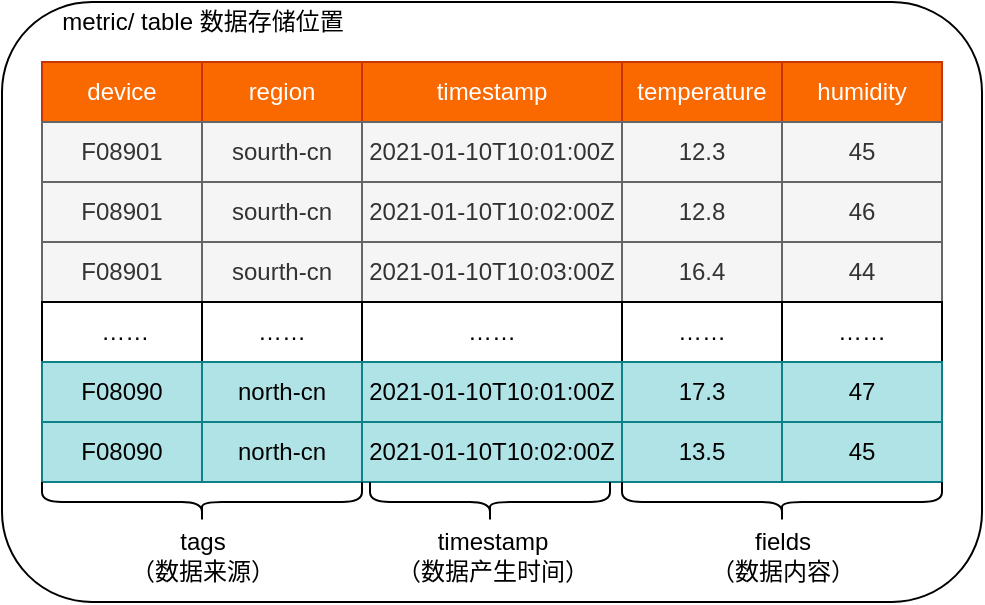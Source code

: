 <mxfile version="12.9.3" type="device"><diagram id="3Z1Ks0tgVp84PD10eaHu" name="Page-1"><mxGraphModel dx="1106" dy="1003" grid="1" gridSize="10" guides="1" tooltips="1" connect="1" arrows="1" fold="1" page="1" pageScale="1" pageWidth="827" pageHeight="1169" math="0" shadow="0"><root><mxCell id="0"/><mxCell id="1" parent="0"/><mxCell id="74_8m7R0hZAmYXQDTH51-48" value="" style="rounded=1;whiteSpace=wrap;html=1;" vertex="1" parent="1"><mxGeometry x="160" y="160" width="490" height="300" as="geometry"/></mxCell><mxCell id="74_8m7R0hZAmYXQDTH51-1" value="device" style="rounded=0;whiteSpace=wrap;html=1;fillColor=#fa6800;strokeColor=#C73500;fontColor=#ffffff;" vertex="1" parent="1"><mxGeometry x="180" y="190" width="80" height="30" as="geometry"/></mxCell><mxCell id="74_8m7R0hZAmYXQDTH51-2" value="region" style="rounded=0;whiteSpace=wrap;html=1;fillColor=#fa6800;strokeColor=#C73500;fontColor=#ffffff;" vertex="1" parent="1"><mxGeometry x="260" y="190" width="80" height="30" as="geometry"/></mxCell><mxCell id="74_8m7R0hZAmYXQDTH51-3" value="timestamp" style="rounded=0;whiteSpace=wrap;html=1;fillColor=#fa6800;strokeColor=#C73500;fontColor=#ffffff;" vertex="1" parent="1"><mxGeometry x="340" y="190" width="130" height="30" as="geometry"/></mxCell><mxCell id="74_8m7R0hZAmYXQDTH51-4" value="temperature" style="rounded=0;whiteSpace=wrap;html=1;fillColor=#fa6800;strokeColor=#C73500;fontColor=#ffffff;" vertex="1" parent="1"><mxGeometry x="470" y="190" width="80" height="30" as="geometry"/></mxCell><mxCell id="74_8m7R0hZAmYXQDTH51-5" value="humidity" style="rounded=0;whiteSpace=wrap;html=1;fillColor=#fa6800;strokeColor=#C73500;fontColor=#ffffff;" vertex="1" parent="1"><mxGeometry x="550" y="190" width="80" height="30" as="geometry"/></mxCell><mxCell id="74_8m7R0hZAmYXQDTH51-6" value="F08901" style="rounded=0;whiteSpace=wrap;html=1;fillColor=#f5f5f5;strokeColor=#666666;fontColor=#333333;" vertex="1" parent="1"><mxGeometry x="180" y="220" width="80" height="30" as="geometry"/></mxCell><mxCell id="74_8m7R0hZAmYXQDTH51-7" value="sourth-cn" style="rounded=0;whiteSpace=wrap;html=1;fillColor=#f5f5f5;strokeColor=#666666;fontColor=#333333;" vertex="1" parent="1"><mxGeometry x="260" y="220" width="80" height="30" as="geometry"/></mxCell><mxCell id="74_8m7R0hZAmYXQDTH51-8" value="2021-01-10T10:01:00Z" style="rounded=0;whiteSpace=wrap;html=1;fillColor=#f5f5f5;strokeColor=#666666;fontColor=#333333;" vertex="1" parent="1"><mxGeometry x="340" y="220" width="130" height="30" as="geometry"/></mxCell><mxCell id="74_8m7R0hZAmYXQDTH51-9" value="12.3" style="rounded=0;whiteSpace=wrap;html=1;fillColor=#f5f5f5;strokeColor=#666666;fontColor=#333333;" vertex="1" parent="1"><mxGeometry x="470" y="220" width="80" height="30" as="geometry"/></mxCell><mxCell id="74_8m7R0hZAmYXQDTH51-10" value="45" style="rounded=0;whiteSpace=wrap;html=1;fillColor=#f5f5f5;strokeColor=#666666;fontColor=#333333;" vertex="1" parent="1"><mxGeometry x="550" y="220" width="80" height="30" as="geometry"/></mxCell><mxCell id="74_8m7R0hZAmYXQDTH51-16" value="F08901" style="rounded=0;whiteSpace=wrap;html=1;fillColor=#f5f5f5;strokeColor=#666666;fontColor=#333333;" vertex="1" parent="1"><mxGeometry x="180" y="250" width="80" height="30" as="geometry"/></mxCell><mxCell id="74_8m7R0hZAmYXQDTH51-17" value="sourth-cn" style="rounded=0;whiteSpace=wrap;html=1;fillColor=#f5f5f5;strokeColor=#666666;fontColor=#333333;" vertex="1" parent="1"><mxGeometry x="260" y="250" width="80" height="30" as="geometry"/></mxCell><mxCell id="74_8m7R0hZAmYXQDTH51-18" value="2021-01-10T10:02:00Z" style="rounded=0;whiteSpace=wrap;html=1;fillColor=#f5f5f5;strokeColor=#666666;fontColor=#333333;" vertex="1" parent="1"><mxGeometry x="340" y="250" width="130" height="30" as="geometry"/></mxCell><mxCell id="74_8m7R0hZAmYXQDTH51-19" value="12.8" style="rounded=0;whiteSpace=wrap;html=1;fillColor=#f5f5f5;strokeColor=#666666;fontColor=#333333;" vertex="1" parent="1"><mxGeometry x="470" y="250" width="80" height="30" as="geometry"/></mxCell><mxCell id="74_8m7R0hZAmYXQDTH51-20" value="46" style="rounded=0;whiteSpace=wrap;html=1;fillColor=#f5f5f5;strokeColor=#666666;fontColor=#333333;" vertex="1" parent="1"><mxGeometry x="550" y="250" width="80" height="30" as="geometry"/></mxCell><mxCell id="74_8m7R0hZAmYXQDTH51-21" value="F08901" style="rounded=0;whiteSpace=wrap;html=1;fillColor=#f5f5f5;strokeColor=#666666;fontColor=#333333;" vertex="1" parent="1"><mxGeometry x="180" y="280" width="80" height="30" as="geometry"/></mxCell><mxCell id="74_8m7R0hZAmYXQDTH51-22" value="sourth-cn" style="rounded=0;whiteSpace=wrap;html=1;fillColor=#f5f5f5;strokeColor=#666666;fontColor=#333333;" vertex="1" parent="1"><mxGeometry x="260" y="280" width="80" height="30" as="geometry"/></mxCell><mxCell id="74_8m7R0hZAmYXQDTH51-23" value="2021-01-10T10:03:00Z" style="rounded=0;whiteSpace=wrap;html=1;fillColor=#f5f5f5;strokeColor=#666666;fontColor=#333333;" vertex="1" parent="1"><mxGeometry x="340" y="280" width="130" height="30" as="geometry"/></mxCell><mxCell id="74_8m7R0hZAmYXQDTH51-24" value="16.4" style="rounded=0;whiteSpace=wrap;html=1;fillColor=#f5f5f5;strokeColor=#666666;fontColor=#333333;" vertex="1" parent="1"><mxGeometry x="470" y="280" width="80" height="30" as="geometry"/></mxCell><mxCell id="74_8m7R0hZAmYXQDTH51-25" value="44" style="rounded=0;whiteSpace=wrap;html=1;fillColor=#f5f5f5;strokeColor=#666666;fontColor=#333333;" vertex="1" parent="1"><mxGeometry x="550" y="280" width="80" height="30" as="geometry"/></mxCell><mxCell id="74_8m7R0hZAmYXQDTH51-26" value="&amp;nbsp;……" style="rounded=0;whiteSpace=wrap;html=1;" vertex="1" parent="1"><mxGeometry x="180" y="310" width="80" height="30" as="geometry"/></mxCell><mxCell id="74_8m7R0hZAmYXQDTH51-27" value="……" style="rounded=0;whiteSpace=wrap;html=1;" vertex="1" parent="1"><mxGeometry x="260" y="310" width="80" height="30" as="geometry"/></mxCell><mxCell id="74_8m7R0hZAmYXQDTH51-28" value="……" style="rounded=0;whiteSpace=wrap;html=1;" vertex="1" parent="1"><mxGeometry x="340" y="310" width="130" height="30" as="geometry"/></mxCell><mxCell id="74_8m7R0hZAmYXQDTH51-29" value="……" style="rounded=0;whiteSpace=wrap;html=1;" vertex="1" parent="1"><mxGeometry x="470" y="310" width="80" height="30" as="geometry"/></mxCell><mxCell id="74_8m7R0hZAmYXQDTH51-30" value="……" style="rounded=0;whiteSpace=wrap;html=1;" vertex="1" parent="1"><mxGeometry x="550" y="310" width="80" height="30" as="geometry"/></mxCell><mxCell id="74_8m7R0hZAmYXQDTH51-31" value="F08090" style="rounded=0;whiteSpace=wrap;html=1;fillColor=#b0e3e6;strokeColor=#0e8088;" vertex="1" parent="1"><mxGeometry x="180" y="340" width="80" height="30" as="geometry"/></mxCell><mxCell id="74_8m7R0hZAmYXQDTH51-32" value="north-cn" style="rounded=0;whiteSpace=wrap;html=1;fillColor=#b0e3e6;strokeColor=#0e8088;" vertex="1" parent="1"><mxGeometry x="260" y="340" width="80" height="30" as="geometry"/></mxCell><mxCell id="74_8m7R0hZAmYXQDTH51-33" value="2021-01-10T10:01:00Z" style="rounded=0;whiteSpace=wrap;html=1;fillColor=#b0e3e6;strokeColor=#0e8088;" vertex="1" parent="1"><mxGeometry x="340" y="340" width="130" height="30" as="geometry"/></mxCell><mxCell id="74_8m7R0hZAmYXQDTH51-34" value="17.3" style="rounded=0;whiteSpace=wrap;html=1;fillColor=#b0e3e6;strokeColor=#0e8088;" vertex="1" parent="1"><mxGeometry x="470" y="340" width="80" height="30" as="geometry"/></mxCell><mxCell id="74_8m7R0hZAmYXQDTH51-35" value="47" style="rounded=0;whiteSpace=wrap;html=1;fillColor=#b0e3e6;strokeColor=#0e8088;" vertex="1" parent="1"><mxGeometry x="550" y="340" width="80" height="30" as="geometry"/></mxCell><mxCell id="74_8m7R0hZAmYXQDTH51-36" value="F08090" style="rounded=0;whiteSpace=wrap;html=1;fillColor=#b0e3e6;strokeColor=#0e8088;" vertex="1" parent="1"><mxGeometry x="180" y="370" width="80" height="30" as="geometry"/></mxCell><mxCell id="74_8m7R0hZAmYXQDTH51-37" value="north-cn" style="rounded=0;whiteSpace=wrap;html=1;fillColor=#b0e3e6;strokeColor=#0e8088;" vertex="1" parent="1"><mxGeometry x="260" y="370" width="80" height="30" as="geometry"/></mxCell><mxCell id="74_8m7R0hZAmYXQDTH51-38" value="2021-01-10T10:02:00Z" style="rounded=0;whiteSpace=wrap;html=1;fillColor=#b0e3e6;strokeColor=#0e8088;" vertex="1" parent="1"><mxGeometry x="340" y="370" width="130" height="30" as="geometry"/></mxCell><mxCell id="74_8m7R0hZAmYXQDTH51-39" value="13.5" style="rounded=0;whiteSpace=wrap;html=1;fillColor=#b0e3e6;strokeColor=#0e8088;" vertex="1" parent="1"><mxGeometry x="470" y="370" width="80" height="30" as="geometry"/></mxCell><mxCell id="74_8m7R0hZAmYXQDTH51-40" value="45" style="rounded=0;whiteSpace=wrap;html=1;fillColor=#b0e3e6;strokeColor=#0e8088;" vertex="1" parent="1"><mxGeometry x="550" y="370" width="80" height="30" as="geometry"/></mxCell><mxCell id="74_8m7R0hZAmYXQDTH51-41" value="" style="shape=curlyBracket;whiteSpace=wrap;html=1;rounded=1;rotation=-90;" vertex="1" parent="1"><mxGeometry x="250" y="330" width="20" height="160" as="geometry"/></mxCell><mxCell id="74_8m7R0hZAmYXQDTH51-42" value="" style="shape=curlyBracket;whiteSpace=wrap;html=1;rounded=1;rotation=-90;" vertex="1" parent="1"><mxGeometry x="394" y="350" width="20" height="120" as="geometry"/></mxCell><mxCell id="74_8m7R0hZAmYXQDTH51-43" value="" style="shape=curlyBracket;whiteSpace=wrap;html=1;rounded=1;rotation=-90;" vertex="1" parent="1"><mxGeometry x="540" y="330" width="20" height="160" as="geometry"/></mxCell><mxCell id="74_8m7R0hZAmYXQDTH51-44" value="tags&lt;br&gt;（数据来源）" style="text;html=1;align=center;verticalAlign=middle;resizable=0;points=[];autosize=1;" vertex="1" parent="1"><mxGeometry x="215" y="422" width="90" height="30" as="geometry"/></mxCell><mxCell id="74_8m7R0hZAmYXQDTH51-45" value="timestamp&lt;br&gt;（数据产生时间）" style="text;html=1;align=center;verticalAlign=middle;resizable=0;points=[];autosize=1;" vertex="1" parent="1"><mxGeometry x="350" y="422" width="110" height="30" as="geometry"/></mxCell><mxCell id="74_8m7R0hZAmYXQDTH51-46" value="fields&lt;br&gt;（数据内容）" style="text;html=1;align=center;verticalAlign=middle;resizable=0;points=[];autosize=1;" vertex="1" parent="1"><mxGeometry x="505" y="422" width="90" height="30" as="geometry"/></mxCell><mxCell id="74_8m7R0hZAmYXQDTH51-47" value="metric/ table 数据存储位置" style="text;html=1;align=center;verticalAlign=middle;resizable=0;points=[];autosize=1;" vertex="1" parent="1"><mxGeometry x="180" y="160" width="160" height="20" as="geometry"/></mxCell></root></mxGraphModel></diagram></mxfile>